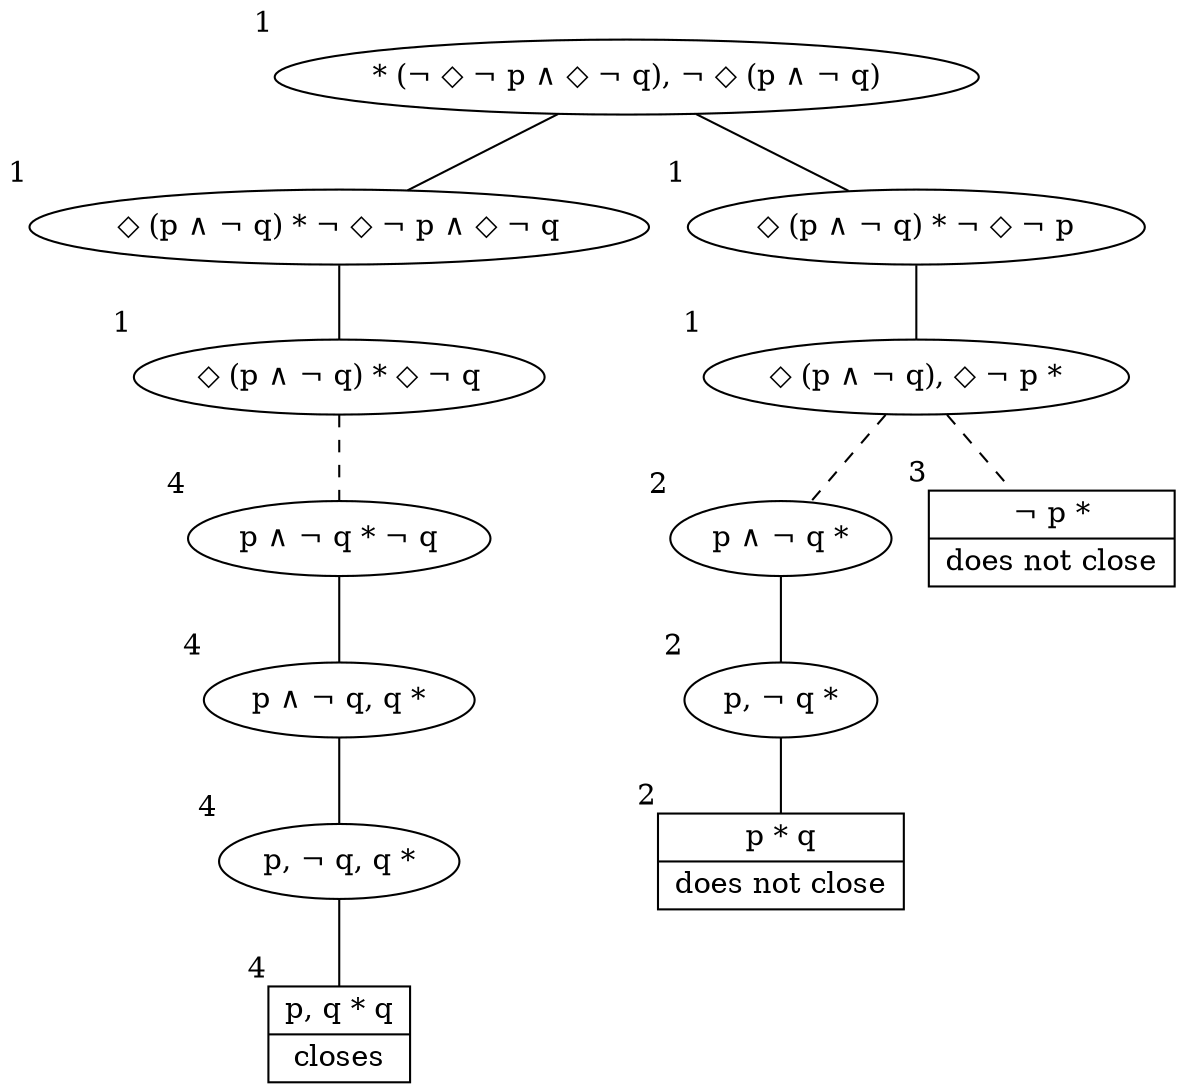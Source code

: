 graph g {
a [label="* (¬ ◇ ¬ p ∧ ◇ ¬ q), ¬ ◇ (p ∧ ¬ q)", xlabel="1"]
b [label="◇ (p ∧ ¬ q) * ¬ ◇ ¬ p ∧ ◇ ¬ q", xlabel="1"]; a -- b

la [label="◇ (p ∧ ¬ q) * ¬ ◇ ¬ p", xlabel="1"]; a -- la
lb [label="◇ (p ∧ ¬ q), ◇ ¬ p *", xlabel="1"]; la -- lb

lla [label="p ∧ ¬ q *", xlabel="2"]; lb -- lla [style="dashed"]
llb [label="p, ¬ q *", xlabel="2"]; lla -- llb
llc [label="{p * q | does not close}", xlabel="2", shape="record"]; llb -- llc

lra [label="{¬ p * | does not close}", xlabel="3", shape="record"]; lb -- lra [style="dashed"]

ra [label="◇ (p ∧ ¬ q) * ◇ ¬ q", xlabel="1"]; b -- ra
rb [label="p ∧ ¬ q * ¬ q", xlabel="4"]; ra -- rb [style="dashed"]
rc [label="p ∧ ¬ q, q *", xlabel="4"]; rb -- rc
rd [label="p, ¬ q, q *", xlabel="4"]; rc -- rd
re [label="{p, q * q | closes}", xlabel="4", shape="record"]; rd -- re
}

